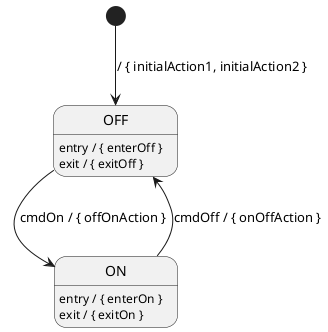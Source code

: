 @startuml

[*] --> OFF : / { initialAction1, initialAction2 }

state OFF {
  OFF: entry / { enterOff }
  OFF: exit / { exitOff }
}

state ON {
  ON: entry / { enterOn }
  ON: exit / { exitOn }
}

OFF --> ON : cmdOn / { offOnAction }
ON --> OFF : cmdOff / { onOffAction }

@enduml
